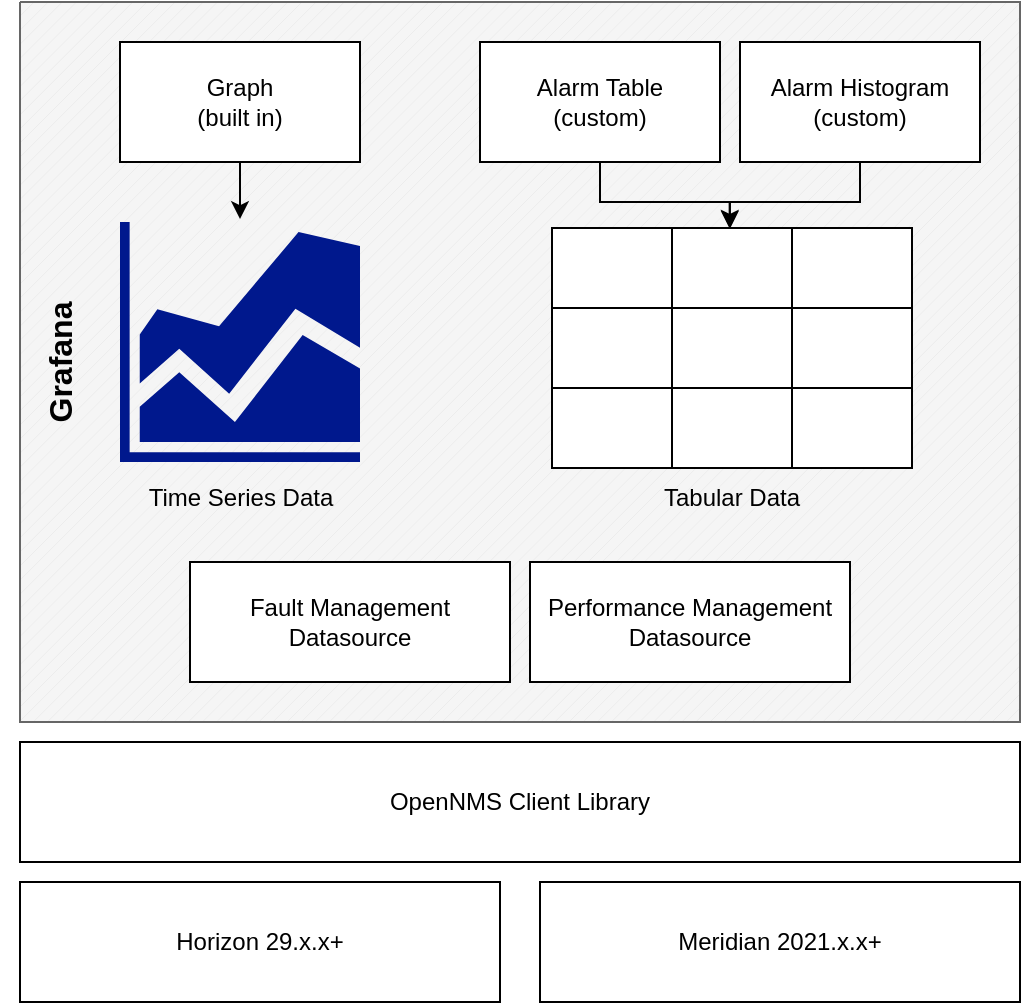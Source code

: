 <mxfile version="20.8.16" type="device"><diagram name="Page-1" id="ZombSrZo0iAHR-0g_TGo"><mxGraphModel dx="1157" dy="878" grid="1" gridSize="10" guides="1" tooltips="1" connect="1" arrows="1" fold="1" page="1" pageScale="1" pageWidth="850" pageHeight="1100" math="0" shadow="0"><root><mxCell id="0"/><mxCell id="1" parent="0"/><mxCell id="nXgJ9iPfyxAE9DpAcafR-2" value="" style="verticalLabelPosition=bottom;verticalAlign=top;html=1;shape=mxgraph.basic.patternFillRect;fillStyle=diag;step=5;fillStrokeWidth=0.2;fillStrokeColor=#dddddd;fillColor=#f5f5f5;fontColor=#333333;strokeColor=#666666;" parent="1" vertex="1"><mxGeometry x="10" y="10" width="500" height="360" as="geometry"/></mxCell><mxCell id="nXgJ9iPfyxAE9DpAcafR-4" value="&lt;font style=&quot;font-size: 16px;&quot;&gt;&lt;b style=&quot;font-size: 16px;&quot;&gt;Grafana&lt;/b&gt;&lt;/font&gt;" style="text;html=1;strokeColor=none;fillColor=none;align=center;verticalAlign=middle;whiteSpace=wrap;rounded=0;fontSize=16;horizontal=0;" parent="1" vertex="1"><mxGeometry y="175" width="60" height="30" as="geometry"/></mxCell><mxCell id="nXgJ9iPfyxAE9DpAcafR-9" style="edgeStyle=orthogonalEdgeStyle;rounded=0;orthogonalLoop=1;jettySize=auto;html=1;exitX=0.5;exitY=1;exitDx=0;exitDy=0;entryX=0.5;entryY=-0.012;entryDx=0;entryDy=0;entryPerimeter=0;fontSize=16;" parent="1" source="nXgJ9iPfyxAE9DpAcafR-5" target="nXgJ9iPfyxAE9DpAcafR-8" edge="1"><mxGeometry relative="1" as="geometry"/></mxCell><mxCell id="nXgJ9iPfyxAE9DpAcafR-5" value="Graph&lt;br style=&quot;font-size: 12px;&quot;&gt;(built in)" style="rounded=0;whiteSpace=wrap;html=1;fontSize=12;" parent="1" vertex="1"><mxGeometry x="60" y="30" width="120" height="60" as="geometry"/></mxCell><mxCell id="nXgJ9iPfyxAE9DpAcafR-6" value="Alarm Table&lt;br&gt;(custom)" style="rounded=0;whiteSpace=wrap;html=1;fontSize=12;" parent="1" vertex="1"><mxGeometry x="240" y="30" width="120" height="60" as="geometry"/></mxCell><mxCell id="nXgJ9iPfyxAE9DpAcafR-25" style="edgeStyle=orthogonalEdgeStyle;rounded=0;orthogonalLoop=1;jettySize=auto;html=1;exitX=0.5;exitY=1;exitDx=0;exitDy=0;entryX=0.494;entryY=0;entryDx=0;entryDy=0;entryPerimeter=0;fontSize=12;" parent="1" source="nXgJ9iPfyxAE9DpAcafR-7" target="nXgJ9iPfyxAE9DpAcafR-11" edge="1"><mxGeometry relative="1" as="geometry"/></mxCell><mxCell id="nXgJ9iPfyxAE9DpAcafR-7" value="Alarm Histogram&lt;br&gt;(custom)" style="rounded=0;whiteSpace=wrap;html=1;fontSize=12;" parent="1" vertex="1"><mxGeometry x="370" y="30" width="120" height="60" as="geometry"/></mxCell><mxCell id="nXgJ9iPfyxAE9DpAcafR-8" value="&lt;font style=&quot;font-size: 12px;&quot;&gt;Time Series Data&lt;/font&gt;" style="sketch=0;aspect=fixed;pointerEvents=1;shadow=0;dashed=0;html=1;strokeColor=none;labelPosition=center;verticalLabelPosition=bottom;verticalAlign=top;align=center;fillColor=#00188D;shape=mxgraph.mscae.general.graph;fontSize=16;" parent="1" vertex="1"><mxGeometry x="60" y="120" width="120" height="120" as="geometry"/></mxCell><mxCell id="nXgJ9iPfyxAE9DpAcafR-10" value="" style="shape=table;startSize=0;container=1;collapsible=0;childLayout=tableLayout;fontSize=16;" parent="1" vertex="1"><mxGeometry x="276" y="123" width="180" height="120" as="geometry"/></mxCell><mxCell id="nXgJ9iPfyxAE9DpAcafR-11" value="" style="shape=tableRow;horizontal=0;startSize=0;swimlaneHead=0;swimlaneBody=0;strokeColor=inherit;top=0;left=0;bottom=0;right=0;collapsible=0;dropTarget=0;fillColor=none;points=[[0,0.5],[1,0.5]];portConstraint=eastwest;fontSize=16;" parent="nXgJ9iPfyxAE9DpAcafR-10" vertex="1"><mxGeometry width="180" height="40" as="geometry"/></mxCell><mxCell id="nXgJ9iPfyxAE9DpAcafR-12" value="" style="shape=partialRectangle;html=1;whiteSpace=wrap;connectable=0;strokeColor=inherit;overflow=hidden;fillColor=none;top=0;left=0;bottom=0;right=0;pointerEvents=1;fontSize=16;" parent="nXgJ9iPfyxAE9DpAcafR-11" vertex="1"><mxGeometry width="60" height="40" as="geometry"><mxRectangle width="60" height="40" as="alternateBounds"/></mxGeometry></mxCell><mxCell id="nXgJ9iPfyxAE9DpAcafR-13" value="" style="shape=partialRectangle;html=1;whiteSpace=wrap;connectable=0;strokeColor=inherit;overflow=hidden;fillColor=none;top=0;left=0;bottom=0;right=0;pointerEvents=1;fontSize=16;" parent="nXgJ9iPfyxAE9DpAcafR-11" vertex="1"><mxGeometry x="60" width="60" height="40" as="geometry"><mxRectangle width="60" height="40" as="alternateBounds"/></mxGeometry></mxCell><mxCell id="nXgJ9iPfyxAE9DpAcafR-14" value="" style="shape=partialRectangle;html=1;whiteSpace=wrap;connectable=0;strokeColor=inherit;overflow=hidden;fillColor=none;top=0;left=0;bottom=0;right=0;pointerEvents=1;fontSize=16;" parent="nXgJ9iPfyxAE9DpAcafR-11" vertex="1"><mxGeometry x="120" width="60" height="40" as="geometry"><mxRectangle width="60" height="40" as="alternateBounds"/></mxGeometry></mxCell><mxCell id="nXgJ9iPfyxAE9DpAcafR-15" value="" style="shape=tableRow;horizontal=0;startSize=0;swimlaneHead=0;swimlaneBody=0;strokeColor=inherit;top=0;left=0;bottom=0;right=0;collapsible=0;dropTarget=0;fillColor=none;points=[[0,0.5],[1,0.5]];portConstraint=eastwest;fontSize=16;" parent="nXgJ9iPfyxAE9DpAcafR-10" vertex="1"><mxGeometry y="40" width="180" height="40" as="geometry"/></mxCell><mxCell id="nXgJ9iPfyxAE9DpAcafR-16" value="" style="shape=partialRectangle;html=1;whiteSpace=wrap;connectable=0;strokeColor=inherit;overflow=hidden;fillColor=none;top=0;left=0;bottom=0;right=0;pointerEvents=1;fontSize=16;" parent="nXgJ9iPfyxAE9DpAcafR-15" vertex="1"><mxGeometry width="60" height="40" as="geometry"><mxRectangle width="60" height="40" as="alternateBounds"/></mxGeometry></mxCell><mxCell id="nXgJ9iPfyxAE9DpAcafR-17" value="" style="shape=partialRectangle;html=1;whiteSpace=wrap;connectable=0;strokeColor=inherit;overflow=hidden;fillColor=none;top=0;left=0;bottom=0;right=0;pointerEvents=1;fontSize=16;" parent="nXgJ9iPfyxAE9DpAcafR-15" vertex="1"><mxGeometry x="60" width="60" height="40" as="geometry"><mxRectangle width="60" height="40" as="alternateBounds"/></mxGeometry></mxCell><mxCell id="nXgJ9iPfyxAE9DpAcafR-18" value="" style="shape=partialRectangle;html=1;whiteSpace=wrap;connectable=0;strokeColor=inherit;overflow=hidden;fillColor=none;top=0;left=0;bottom=0;right=0;pointerEvents=1;fontSize=16;" parent="nXgJ9iPfyxAE9DpAcafR-15" vertex="1"><mxGeometry x="120" width="60" height="40" as="geometry"><mxRectangle width="60" height="40" as="alternateBounds"/></mxGeometry></mxCell><mxCell id="nXgJ9iPfyxAE9DpAcafR-19" value="" style="shape=tableRow;horizontal=0;startSize=0;swimlaneHead=0;swimlaneBody=0;strokeColor=inherit;top=0;left=0;bottom=0;right=0;collapsible=0;dropTarget=0;fillColor=none;points=[[0,0.5],[1,0.5]];portConstraint=eastwest;fontSize=16;" parent="nXgJ9iPfyxAE9DpAcafR-10" vertex="1"><mxGeometry y="80" width="180" height="40" as="geometry"/></mxCell><mxCell id="nXgJ9iPfyxAE9DpAcafR-20" value="" style="shape=partialRectangle;html=1;whiteSpace=wrap;connectable=0;strokeColor=inherit;overflow=hidden;fillColor=none;top=0;left=0;bottom=0;right=0;pointerEvents=1;fontSize=16;" parent="nXgJ9iPfyxAE9DpAcafR-19" vertex="1"><mxGeometry width="60" height="40" as="geometry"><mxRectangle width="60" height="40" as="alternateBounds"/></mxGeometry></mxCell><mxCell id="nXgJ9iPfyxAE9DpAcafR-21" value="" style="shape=partialRectangle;html=1;whiteSpace=wrap;connectable=0;strokeColor=inherit;overflow=hidden;fillColor=none;top=0;left=0;bottom=0;right=0;pointerEvents=1;fontSize=16;" parent="nXgJ9iPfyxAE9DpAcafR-19" vertex="1"><mxGeometry x="60" width="60" height="40" as="geometry"><mxRectangle width="60" height="40" as="alternateBounds"/></mxGeometry></mxCell><mxCell id="nXgJ9iPfyxAE9DpAcafR-22" value="" style="shape=partialRectangle;html=1;whiteSpace=wrap;connectable=0;strokeColor=inherit;overflow=hidden;fillColor=none;top=0;left=0;bottom=0;right=0;pointerEvents=1;fontSize=16;" parent="nXgJ9iPfyxAE9DpAcafR-19" vertex="1"><mxGeometry x="120" width="60" height="40" as="geometry"><mxRectangle width="60" height="40" as="alternateBounds"/></mxGeometry></mxCell><mxCell id="nXgJ9iPfyxAE9DpAcafR-23" value="Tabular Data" style="text;html=1;strokeColor=none;fillColor=none;align=center;verticalAlign=middle;whiteSpace=wrap;rounded=0;fontSize=12;fontStyle=0" parent="1" vertex="1"><mxGeometry x="311" y="243" width="110" height="30" as="geometry"/></mxCell><mxCell id="nXgJ9iPfyxAE9DpAcafR-24" style="edgeStyle=orthogonalEdgeStyle;rounded=0;orthogonalLoop=1;jettySize=auto;html=1;exitX=0.5;exitY=1;exitDx=0;exitDy=0;fontSize=12;entryX=0.494;entryY=0.013;entryDx=0;entryDy=0;entryPerimeter=0;" parent="1" source="nXgJ9iPfyxAE9DpAcafR-6" target="nXgJ9iPfyxAE9DpAcafR-11" edge="1"><mxGeometry relative="1" as="geometry"><mxPoint x="359" y="120" as="targetPoint"/></mxGeometry></mxCell><mxCell id="nXgJ9iPfyxAE9DpAcafR-26" value="Performance Management Datasource" style="rounded=0;whiteSpace=wrap;html=1;fontSize=12;" parent="1" vertex="1"><mxGeometry x="265" y="290" width="160" height="60" as="geometry"/></mxCell><mxCell id="nXgJ9iPfyxAE9DpAcafR-27" value="Fault Management Datasource" style="rounded=0;whiteSpace=wrap;html=1;fontSize=12;" parent="1" vertex="1"><mxGeometry x="95" y="290" width="160" height="60" as="geometry"/></mxCell><mxCell id="nXgJ9iPfyxAE9DpAcafR-28" value="OpenNMS Client Library" style="rounded=0;whiteSpace=wrap;html=1;fontSize=12;" parent="1" vertex="1"><mxGeometry x="10" y="380" width="500" height="60" as="geometry"/></mxCell><mxCell id="nXgJ9iPfyxAE9DpAcafR-29" value="Horizon 29.x.x+" style="rounded=0;whiteSpace=wrap;html=1;fontSize=12;" parent="1" vertex="1"><mxGeometry x="10" y="450" width="240" height="60" as="geometry"/></mxCell><mxCell id="nXgJ9iPfyxAE9DpAcafR-31" value="Meridian 2021.x.x+" style="rounded=0;whiteSpace=wrap;html=1;fontSize=12;" parent="1" vertex="1"><mxGeometry x="270" y="450" width="240" height="60" as="geometry"/></mxCell></root></mxGraphModel></diagram></mxfile>